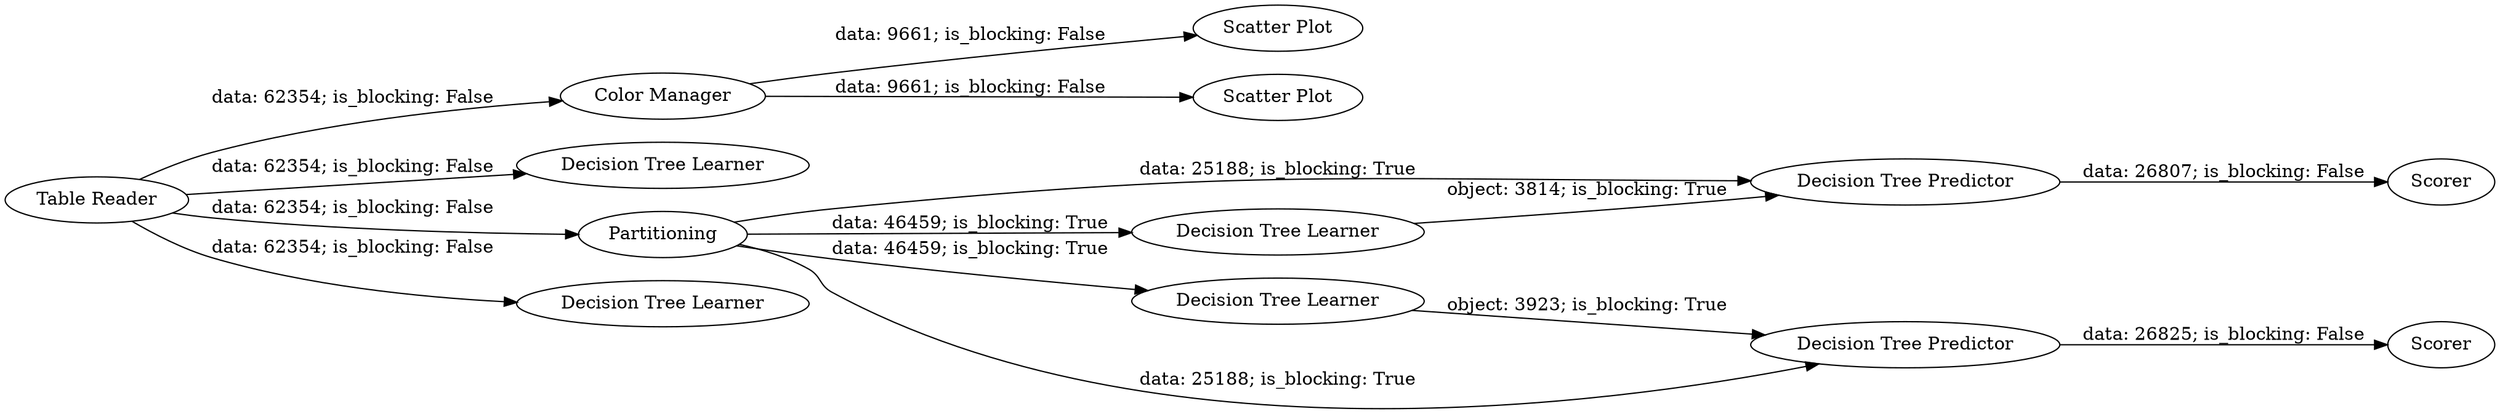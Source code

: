 digraph {
	"6099467572546328801_81" [label="Color Manager"]
	"6099467572546328801_85" [label="Decision Tree Learner"]
	"6099467572546328801_84" [label="Scatter Plot"]
	"6099467572546328801_90" [label=Scorer]
	"6099467572546328801_86" [label=Partitioning]
	"6099467572546328801_92" [label="Decision Tree Predictor"]
	"6099467572546328801_87" [label="Decision Tree Learner"]
	"6099467572546328801_91" [label="Decision Tree Learner"]
	"6099467572546328801_95" [label="Table Reader"]
	"6099467572546328801_83" [label="Scatter Plot"]
	"6099467572546328801_88" [label="Decision Tree Learner"]
	"6099467572546328801_89" [label="Decision Tree Predictor"]
	"6099467572546328801_93" [label=Scorer]
	"6099467572546328801_95" -> "6099467572546328801_81" [label="data: 62354; is_blocking: False"]
	"6099467572546328801_86" -> "6099467572546328801_91" [label="data: 46459; is_blocking: True"]
	"6099467572546328801_95" -> "6099467572546328801_87" [label="data: 62354; is_blocking: False"]
	"6099467572546328801_81" -> "6099467572546328801_84" [label="data: 9661; is_blocking: False"]
	"6099467572546328801_92" -> "6099467572546328801_93" [label="data: 26807; is_blocking: False"]
	"6099467572546328801_81" -> "6099467572546328801_83" [label="data: 9661; is_blocking: False"]
	"6099467572546328801_86" -> "6099467572546328801_89" [label="data: 25188; is_blocking: True"]
	"6099467572546328801_86" -> "6099467572546328801_88" [label="data: 46459; is_blocking: True"]
	"6099467572546328801_88" -> "6099467572546328801_89" [label="object: 3923; is_blocking: True"]
	"6099467572546328801_95" -> "6099467572546328801_85" [label="data: 62354; is_blocking: False"]
	"6099467572546328801_91" -> "6099467572546328801_92" [label="object: 3814; is_blocking: True"]
	"6099467572546328801_95" -> "6099467572546328801_86" [label="data: 62354; is_blocking: False"]
	"6099467572546328801_89" -> "6099467572546328801_90" [label="data: 26825; is_blocking: False"]
	"6099467572546328801_86" -> "6099467572546328801_92" [label="data: 25188; is_blocking: True"]
	rankdir=LR
}
